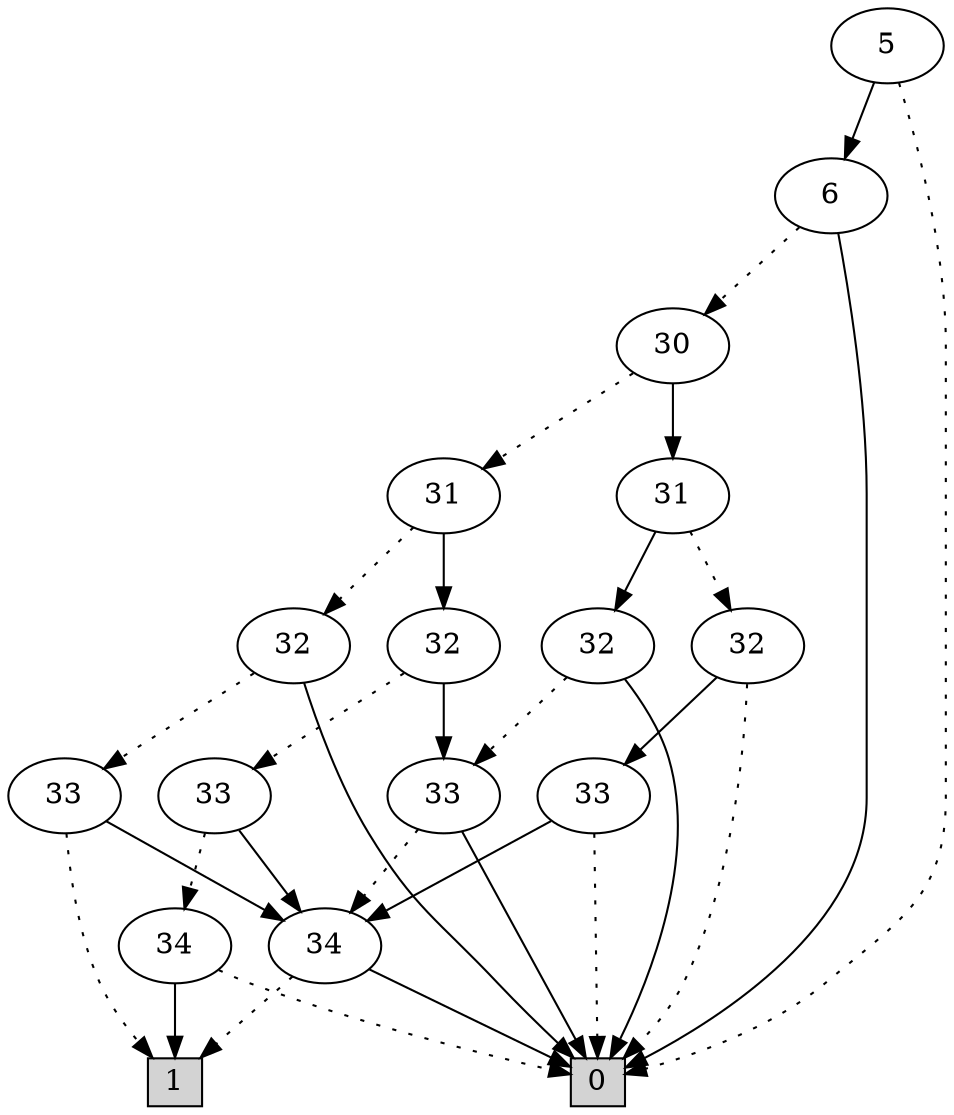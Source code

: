 digraph G {
0 [shape=box, label="0", style=filled, shape=box, height=0.3, width=0.3];
1 [shape=box, label="1", style=filled, shape=box, height=0.3, width=0.3];
1399 [label="5"];
1399 -> 0 [style=dotted];
1399 -> 1398 [style=filled];
1398 [label="6"];
1398 -> 1397 [style=dotted];
1398 -> 0 [style=filled];
1397 [label="30"];
1397 -> 1396 [style=dotted];
1397 -> 1349 [style=filled];
1396 [label="31"];
1396 -> 1394 [style=dotted];
1396 -> 1395 [style=filled];
1394 [label="32"];
1394 -> 1197 [style=dotted];
1394 -> 0 [style=filled];
1197 [label="33"];
1197 -> 1 [style=dotted];
1197 -> 71 [style=filled];
71 [label="34"];
71 -> 1 [style=dotted];
71 -> 0 [style=filled];
1395 [label="32"];
1395 -> 1215 [style=dotted];
1395 -> 1182 [style=filled];
1215 [label="33"];
1215 -> 70 [style=dotted];
1215 -> 71 [style=filled];
70 [label="34"];
70 -> 0 [style=dotted];
70 -> 1 [style=filled];
1182 [label="33"];
1182 -> 71 [style=dotted];
1182 -> 0 [style=filled];
1349 [label="31"];
1349 -> 1310 [style=dotted];
1349 -> 1262 [style=filled];
1310 [label="32"];
1310 -> 0 [style=dotted];
1310 -> 1201 [style=filled];
1201 [label="33"];
1201 -> 0 [style=dotted];
1201 -> 71 [style=filled];
1262 [label="32"];
1262 -> 1182 [style=dotted];
1262 -> 0 [style=filled];
}
